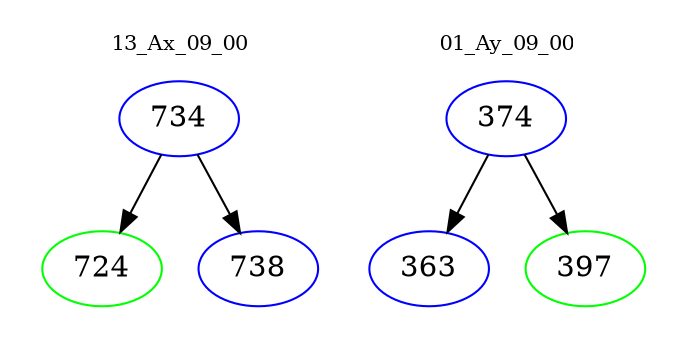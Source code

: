 digraph{
subgraph cluster_0 {
color = white
label = "13_Ax_09_00";
fontsize=10;
T0_734 [label="734", color="blue"]
T0_734 -> T0_724 [color="black"]
T0_724 [label="724", color="green"]
T0_734 -> T0_738 [color="black"]
T0_738 [label="738", color="blue"]
}
subgraph cluster_1 {
color = white
label = "01_Ay_09_00";
fontsize=10;
T1_374 [label="374", color="blue"]
T1_374 -> T1_363 [color="black"]
T1_363 [label="363", color="blue"]
T1_374 -> T1_397 [color="black"]
T1_397 [label="397", color="green"]
}
}
